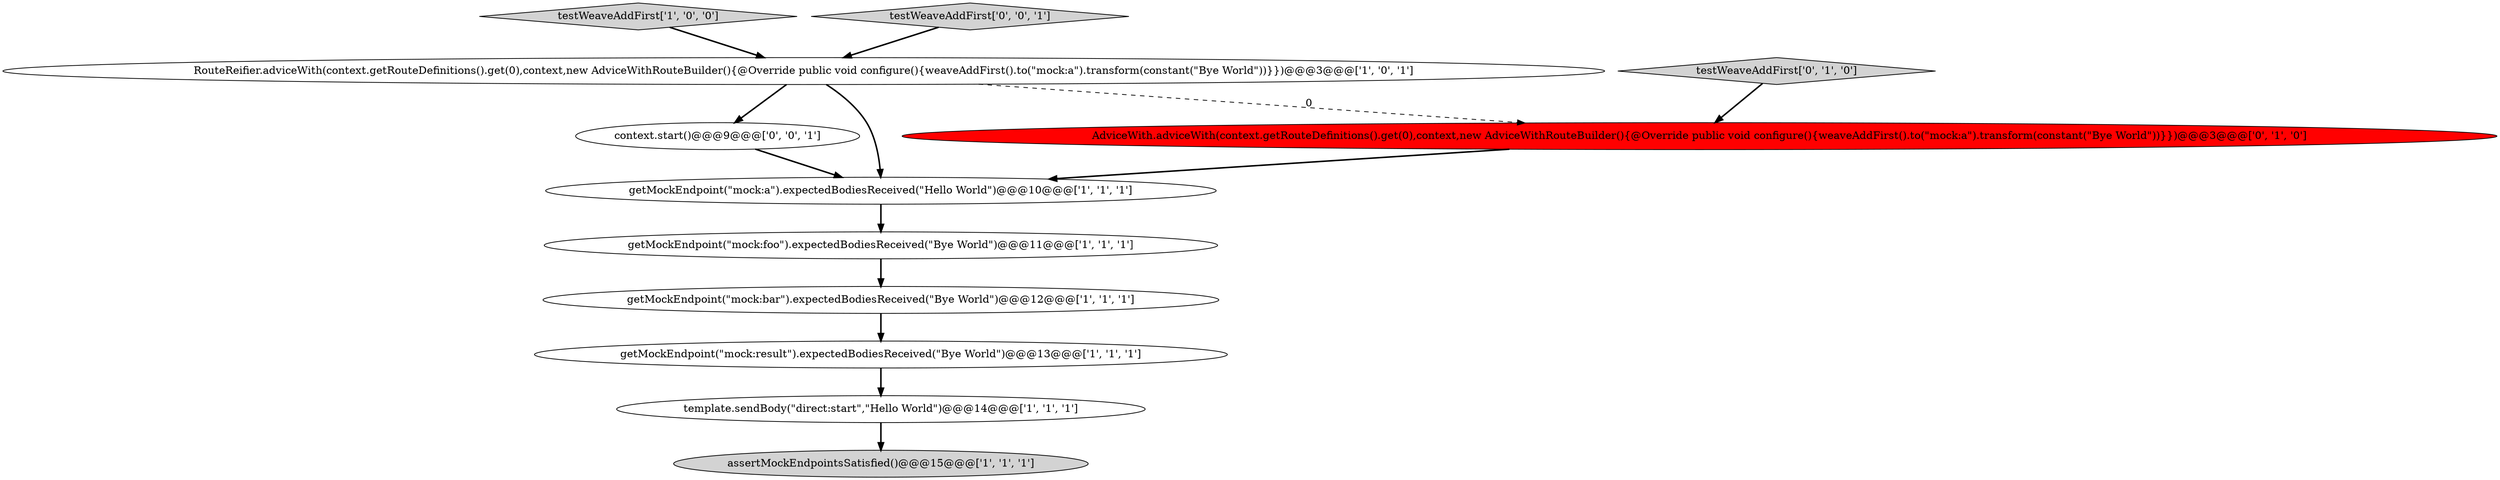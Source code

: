 digraph {
9 [style = filled, label = "AdviceWith.adviceWith(context.getRouteDefinitions().get(0),context,new AdviceWithRouteBuilder(){@Override public void configure(){weaveAddFirst().to(\"mock:a\").transform(constant(\"Bye World\"))}})@@@3@@@['0', '1', '0']", fillcolor = red, shape = ellipse image = "AAA1AAABBB2BBB"];
6 [style = filled, label = "RouteReifier.adviceWith(context.getRouteDefinitions().get(0),context,new AdviceWithRouteBuilder(){@Override public void configure(){weaveAddFirst().to(\"mock:a\").transform(constant(\"Bye World\"))}})@@@3@@@['1', '0', '1']", fillcolor = white, shape = ellipse image = "AAA0AAABBB1BBB"];
3 [style = filled, label = "testWeaveAddFirst['1', '0', '0']", fillcolor = lightgray, shape = diamond image = "AAA0AAABBB1BBB"];
2 [style = filled, label = "template.sendBody(\"direct:start\",\"Hello World\")@@@14@@@['1', '1', '1']", fillcolor = white, shape = ellipse image = "AAA0AAABBB1BBB"];
7 [style = filled, label = "assertMockEndpointsSatisfied()@@@15@@@['1', '1', '1']", fillcolor = lightgray, shape = ellipse image = "AAA0AAABBB1BBB"];
10 [style = filled, label = "context.start()@@@9@@@['0', '0', '1']", fillcolor = white, shape = ellipse image = "AAA0AAABBB3BBB"];
4 [style = filled, label = "getMockEndpoint(\"mock:result\").expectedBodiesReceived(\"Bye World\")@@@13@@@['1', '1', '1']", fillcolor = white, shape = ellipse image = "AAA0AAABBB1BBB"];
1 [style = filled, label = "getMockEndpoint(\"mock:a\").expectedBodiesReceived(\"Hello World\")@@@10@@@['1', '1', '1']", fillcolor = white, shape = ellipse image = "AAA0AAABBB1BBB"];
5 [style = filled, label = "getMockEndpoint(\"mock:foo\").expectedBodiesReceived(\"Bye World\")@@@11@@@['1', '1', '1']", fillcolor = white, shape = ellipse image = "AAA0AAABBB1BBB"];
11 [style = filled, label = "testWeaveAddFirst['0', '0', '1']", fillcolor = lightgray, shape = diamond image = "AAA0AAABBB3BBB"];
8 [style = filled, label = "testWeaveAddFirst['0', '1', '0']", fillcolor = lightgray, shape = diamond image = "AAA0AAABBB2BBB"];
0 [style = filled, label = "getMockEndpoint(\"mock:bar\").expectedBodiesReceived(\"Bye World\")@@@12@@@['1', '1', '1']", fillcolor = white, shape = ellipse image = "AAA0AAABBB1BBB"];
1->5 [style = bold, label=""];
6->1 [style = bold, label=""];
3->6 [style = bold, label=""];
4->2 [style = bold, label=""];
2->7 [style = bold, label=""];
9->1 [style = bold, label=""];
5->0 [style = bold, label=""];
10->1 [style = bold, label=""];
6->9 [style = dashed, label="0"];
0->4 [style = bold, label=""];
6->10 [style = bold, label=""];
11->6 [style = bold, label=""];
8->9 [style = bold, label=""];
}

